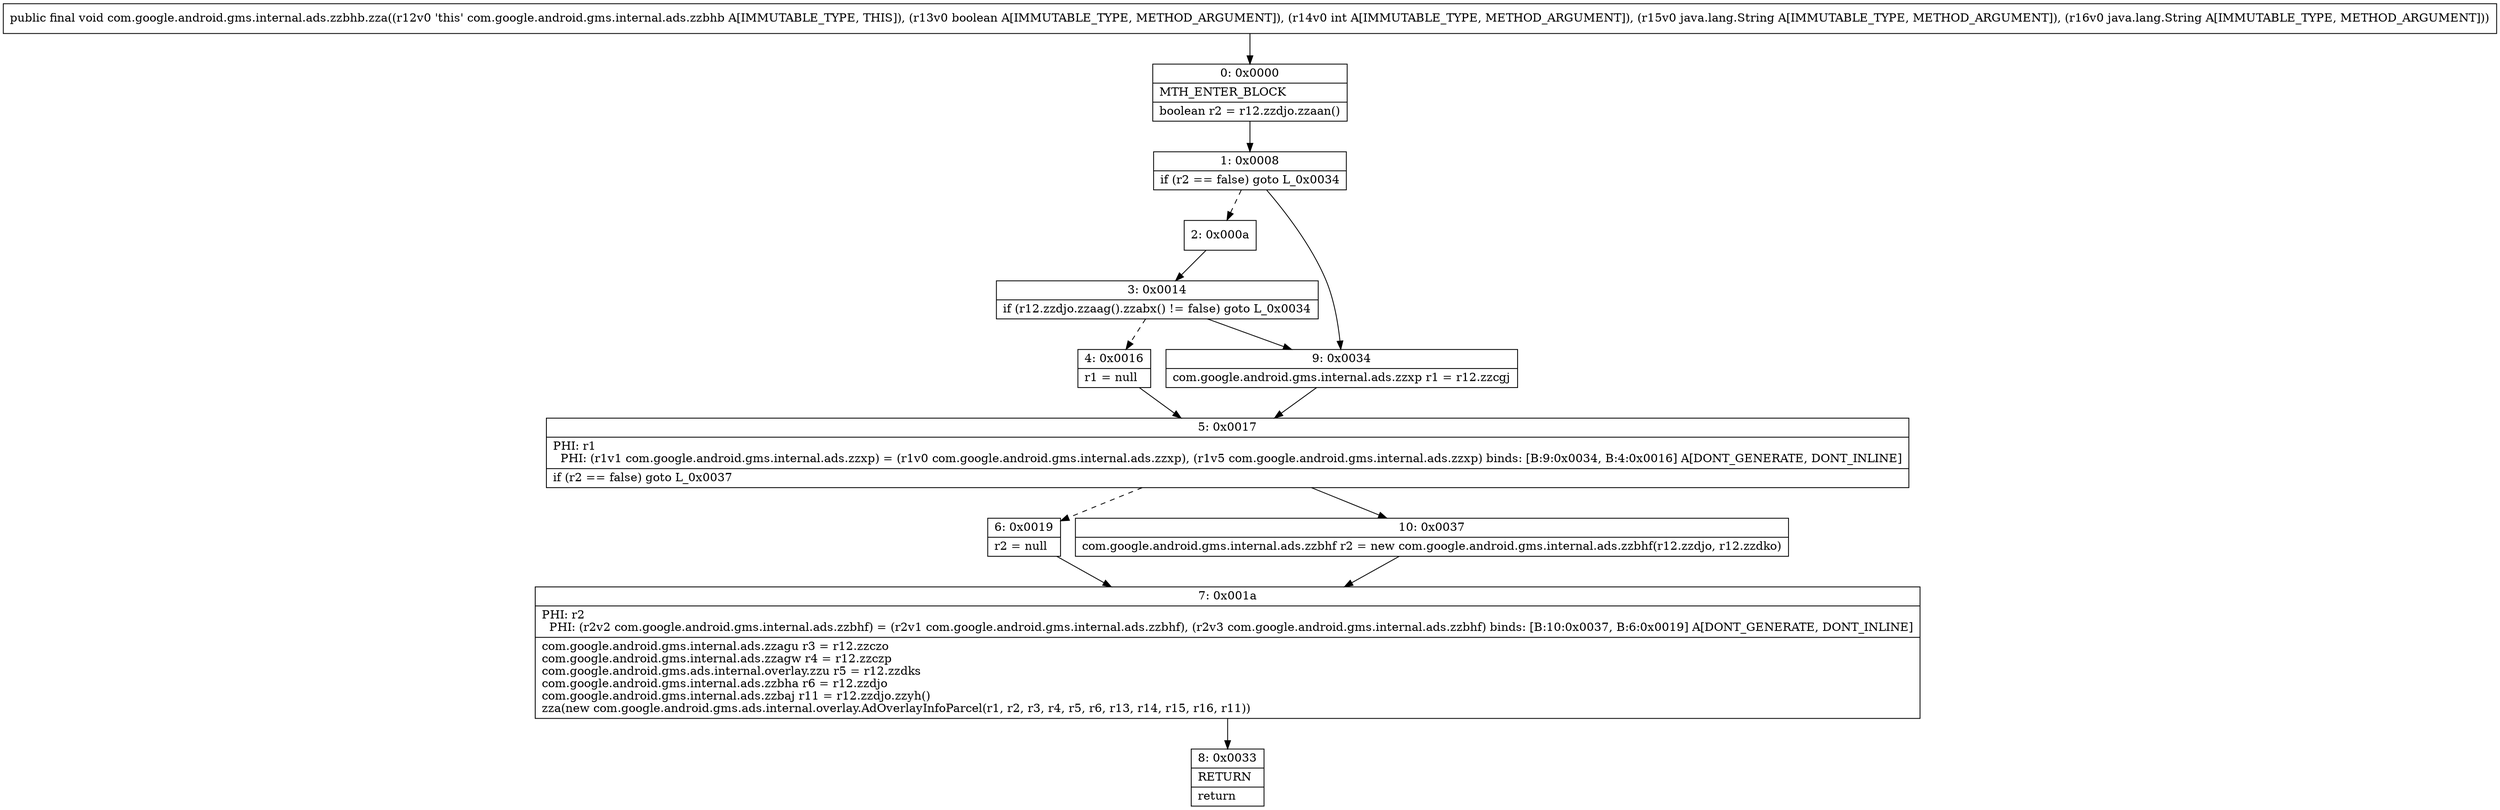 digraph "CFG forcom.google.android.gms.internal.ads.zzbhb.zza(ZILjava\/lang\/String;Ljava\/lang\/String;)V" {
Node_0 [shape=record,label="{0\:\ 0x0000|MTH_ENTER_BLOCK\l|boolean r2 = r12.zzdjo.zzaan()\l}"];
Node_1 [shape=record,label="{1\:\ 0x0008|if (r2 == false) goto L_0x0034\l}"];
Node_2 [shape=record,label="{2\:\ 0x000a}"];
Node_3 [shape=record,label="{3\:\ 0x0014|if (r12.zzdjo.zzaag().zzabx() != false) goto L_0x0034\l}"];
Node_4 [shape=record,label="{4\:\ 0x0016|r1 = null\l}"];
Node_5 [shape=record,label="{5\:\ 0x0017|PHI: r1 \l  PHI: (r1v1 com.google.android.gms.internal.ads.zzxp) = (r1v0 com.google.android.gms.internal.ads.zzxp), (r1v5 com.google.android.gms.internal.ads.zzxp) binds: [B:9:0x0034, B:4:0x0016] A[DONT_GENERATE, DONT_INLINE]\l|if (r2 == false) goto L_0x0037\l}"];
Node_6 [shape=record,label="{6\:\ 0x0019|r2 = null\l}"];
Node_7 [shape=record,label="{7\:\ 0x001a|PHI: r2 \l  PHI: (r2v2 com.google.android.gms.internal.ads.zzbhf) = (r2v1 com.google.android.gms.internal.ads.zzbhf), (r2v3 com.google.android.gms.internal.ads.zzbhf) binds: [B:10:0x0037, B:6:0x0019] A[DONT_GENERATE, DONT_INLINE]\l|com.google.android.gms.internal.ads.zzagu r3 = r12.zzczo\lcom.google.android.gms.internal.ads.zzagw r4 = r12.zzczp\lcom.google.android.gms.ads.internal.overlay.zzu r5 = r12.zzdks\lcom.google.android.gms.internal.ads.zzbha r6 = r12.zzdjo\lcom.google.android.gms.internal.ads.zzbaj r11 = r12.zzdjo.zzyh()\lzza(new com.google.android.gms.ads.internal.overlay.AdOverlayInfoParcel(r1, r2, r3, r4, r5, r6, r13, r14, r15, r16, r11))\l}"];
Node_8 [shape=record,label="{8\:\ 0x0033|RETURN\l|return\l}"];
Node_9 [shape=record,label="{9\:\ 0x0034|com.google.android.gms.internal.ads.zzxp r1 = r12.zzcgj\l}"];
Node_10 [shape=record,label="{10\:\ 0x0037|com.google.android.gms.internal.ads.zzbhf r2 = new com.google.android.gms.internal.ads.zzbhf(r12.zzdjo, r12.zzdko)\l}"];
MethodNode[shape=record,label="{public final void com.google.android.gms.internal.ads.zzbhb.zza((r12v0 'this' com.google.android.gms.internal.ads.zzbhb A[IMMUTABLE_TYPE, THIS]), (r13v0 boolean A[IMMUTABLE_TYPE, METHOD_ARGUMENT]), (r14v0 int A[IMMUTABLE_TYPE, METHOD_ARGUMENT]), (r15v0 java.lang.String A[IMMUTABLE_TYPE, METHOD_ARGUMENT]), (r16v0 java.lang.String A[IMMUTABLE_TYPE, METHOD_ARGUMENT])) }"];
MethodNode -> Node_0;
Node_0 -> Node_1;
Node_1 -> Node_2[style=dashed];
Node_1 -> Node_9;
Node_2 -> Node_3;
Node_3 -> Node_4[style=dashed];
Node_3 -> Node_9;
Node_4 -> Node_5;
Node_5 -> Node_6[style=dashed];
Node_5 -> Node_10;
Node_6 -> Node_7;
Node_7 -> Node_8;
Node_9 -> Node_5;
Node_10 -> Node_7;
}

